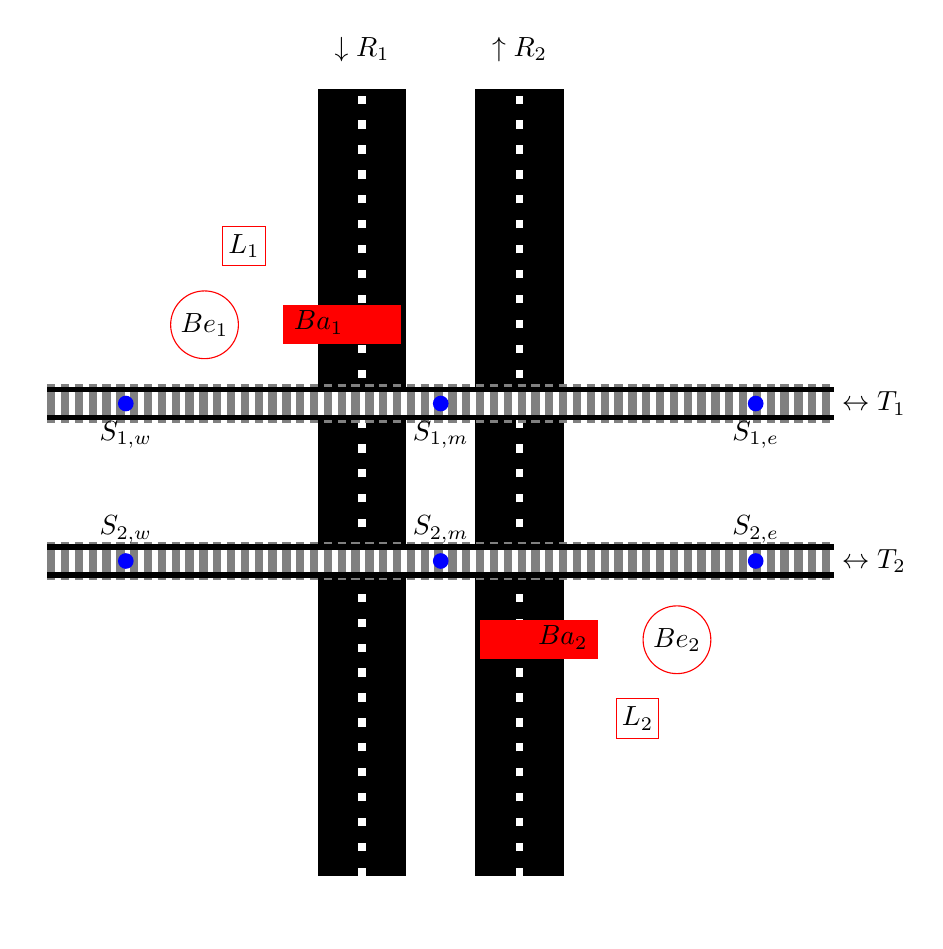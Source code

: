 \begin{tikzpicture}[
	track/.style={
		postaction={draw=gray,densely dashed,line width=14pt},
		postaction={draw=black,double distance=8pt,line width=2pt},
		postaction={draw=gray,densely dashed,line width=8pt}},
	road/.style={double=black,double distance=1.1cm,postaction={draw=white,line width=1mm, loosely dashed}},
	sensor/.style={fill=blue,circle,inner sep=2pt,minimum size=0.1cm},
	light/.style={draw=red,rectangle,inner sep=2pt,minimum size=0.5cm},
	bell/.style={draw=red,circle,inner sep=2pt,minimum size=0.5cm},
	barrier/.style={fill=red,rectangle,inner sep=2pt,minimum width=1.5cm,minimum height=0.5cm}]

	\draw[road] (-1,-5) to (-1,5);
	\draw[road] (1,-5) to (1,5);

	\draw[track] (-5,1) to (5,1);
	\draw[track] (-5,-1) to (5,-1);

	\node[sensor,label=below:{$S_{1,w}$}] at (-4,1) {};
	\node[sensor,label=below:{$S_{1,m}$}] at (0,1) {};
	\node[sensor,label=below:{$S_{1,e}$}] at (4,1) {};

	\node[sensor,label=above:{$S_{2,w}$}] at (-4,-1) {};
	\node[sensor,label=above:{$S_{2,m}$}] at (0,-1) {};
	\node[sensor,label=above:{$S_{2,e}$}] at (4,-1) {};

	\node[light] at (-2.5,3) {$L_{1}$};
	\node[light] at (2.5,-3) {$L_{2}$};

	\node[bell] at (-3,2) {$Be_{1}$};
	\node[bell] at (3,-2) {$Be_{2}$};

	\node[barrier,label={[shift={(-0.3,-0.5)}]$Ba_{1}$}] at (-1.25,2) {};
	\node[barrier,label={[shift={(0.3,-0.5)}]$Ba_{2}$}] at (1.25,-2) {};

	\node[] at (-1,5.5) {$\downarrow R_{1}$};
	\node[] at (1,5.5) {$\uparrow R_{2}$};

	\node[] at (5.5,1) {$\leftrightarrow T_{1}$};
	\node[] at (5.5,-1) {$\leftrightarrow T_{2}$};
\end{tikzpicture}